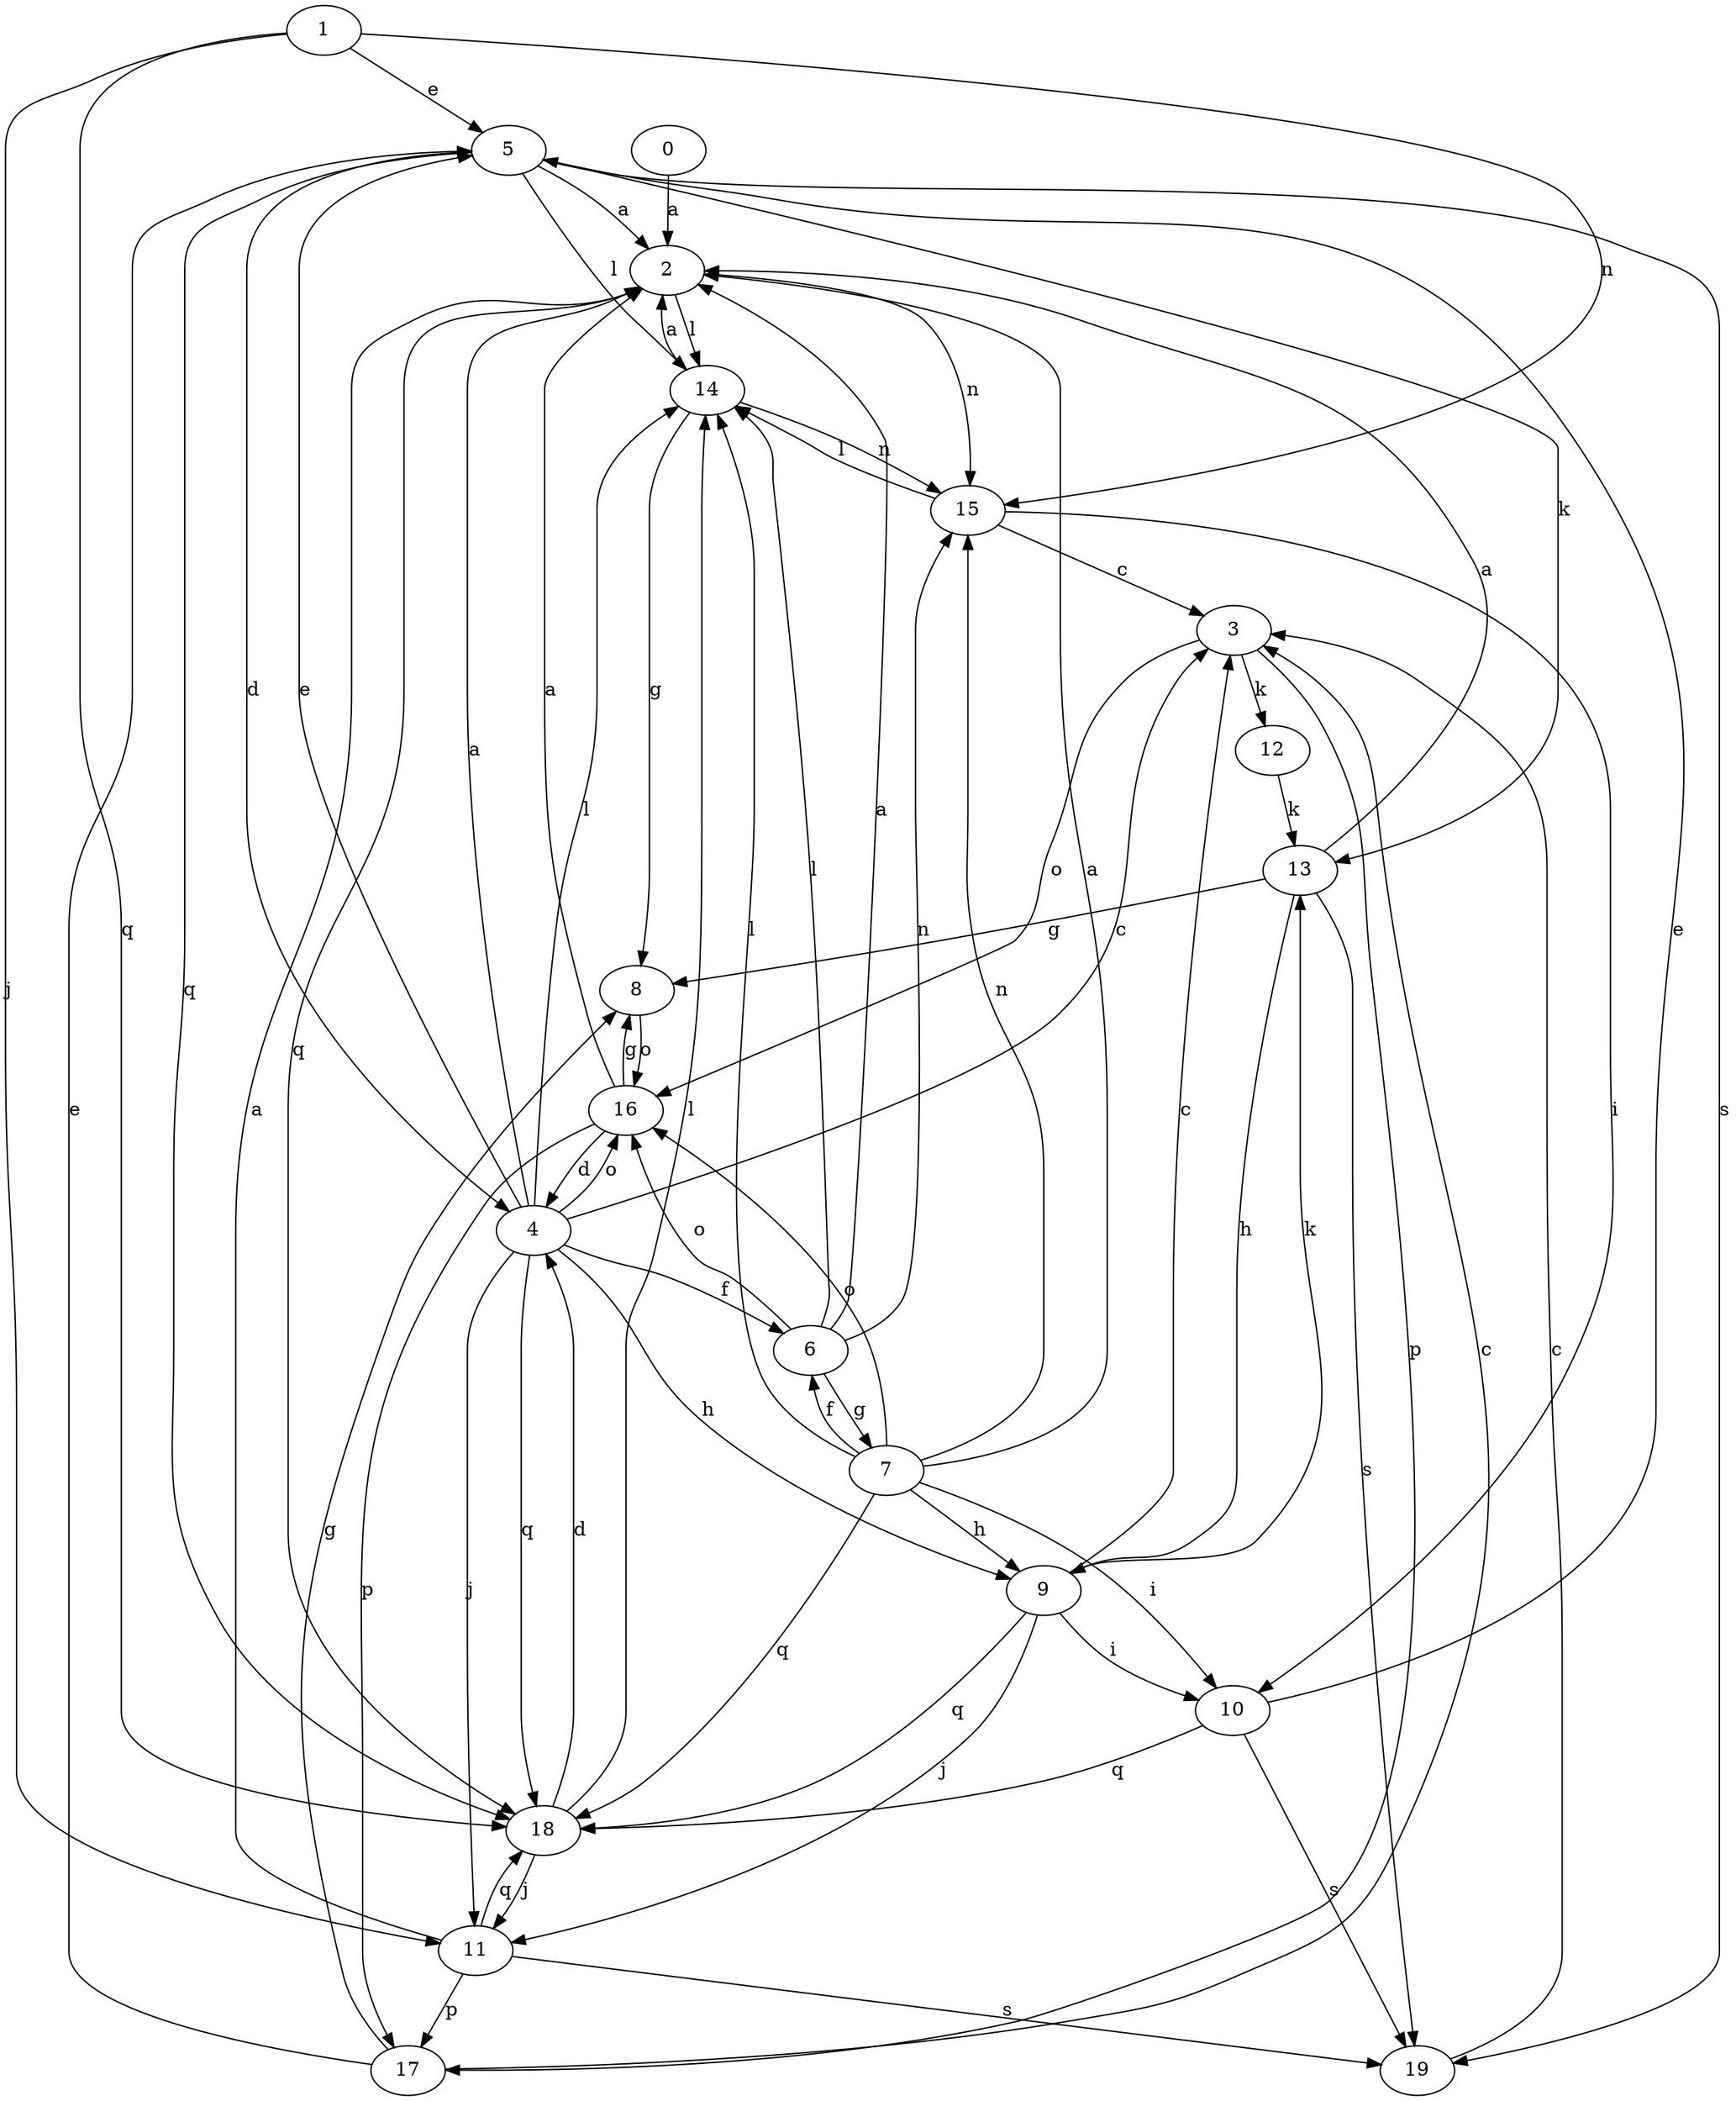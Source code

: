 strict digraph  {
1;
2;
3;
4;
5;
6;
7;
8;
9;
10;
11;
12;
13;
14;
15;
16;
17;
0;
18;
19;
1 -> 5  [label=e];
1 -> 11  [label=j];
1 -> 15  [label=n];
1 -> 18  [label=q];
2 -> 14  [label=l];
2 -> 15  [label=n];
2 -> 18  [label=q];
3 -> 12  [label=k];
3 -> 16  [label=o];
3 -> 17  [label=p];
4 -> 2  [label=a];
4 -> 3  [label=c];
4 -> 5  [label=e];
4 -> 6  [label=f];
4 -> 9  [label=h];
4 -> 11  [label=j];
4 -> 14  [label=l];
4 -> 16  [label=o];
4 -> 18  [label=q];
5 -> 2  [label=a];
5 -> 4  [label=d];
5 -> 13  [label=k];
5 -> 14  [label=l];
5 -> 18  [label=q];
5 -> 19  [label=s];
6 -> 2  [label=a];
6 -> 7  [label=g];
6 -> 14  [label=l];
6 -> 15  [label=n];
6 -> 16  [label=o];
7 -> 2  [label=a];
7 -> 6  [label=f];
7 -> 9  [label=h];
7 -> 10  [label=i];
7 -> 14  [label=l];
7 -> 15  [label=n];
7 -> 16  [label=o];
7 -> 18  [label=q];
8 -> 16  [label=o];
9 -> 3  [label=c];
9 -> 10  [label=i];
9 -> 11  [label=j];
9 -> 13  [label=k];
9 -> 18  [label=q];
10 -> 5  [label=e];
10 -> 18  [label=q];
10 -> 19  [label=s];
11 -> 2  [label=a];
11 -> 17  [label=p];
11 -> 18  [label=q];
11 -> 19  [label=s];
12 -> 13  [label=k];
13 -> 2  [label=a];
13 -> 8  [label=g];
13 -> 9  [label=h];
13 -> 19  [label=s];
14 -> 2  [label=a];
14 -> 8  [label=g];
14 -> 15  [label=n];
15 -> 3  [label=c];
15 -> 10  [label=i];
15 -> 14  [label=l];
16 -> 2  [label=a];
16 -> 4  [label=d];
16 -> 8  [label=g];
16 -> 17  [label=p];
17 -> 3  [label=c];
17 -> 5  [label=e];
17 -> 8  [label=g];
0 -> 2  [label=a];
18 -> 4  [label=d];
18 -> 11  [label=j];
18 -> 14  [label=l];
19 -> 3  [label=c];
}

